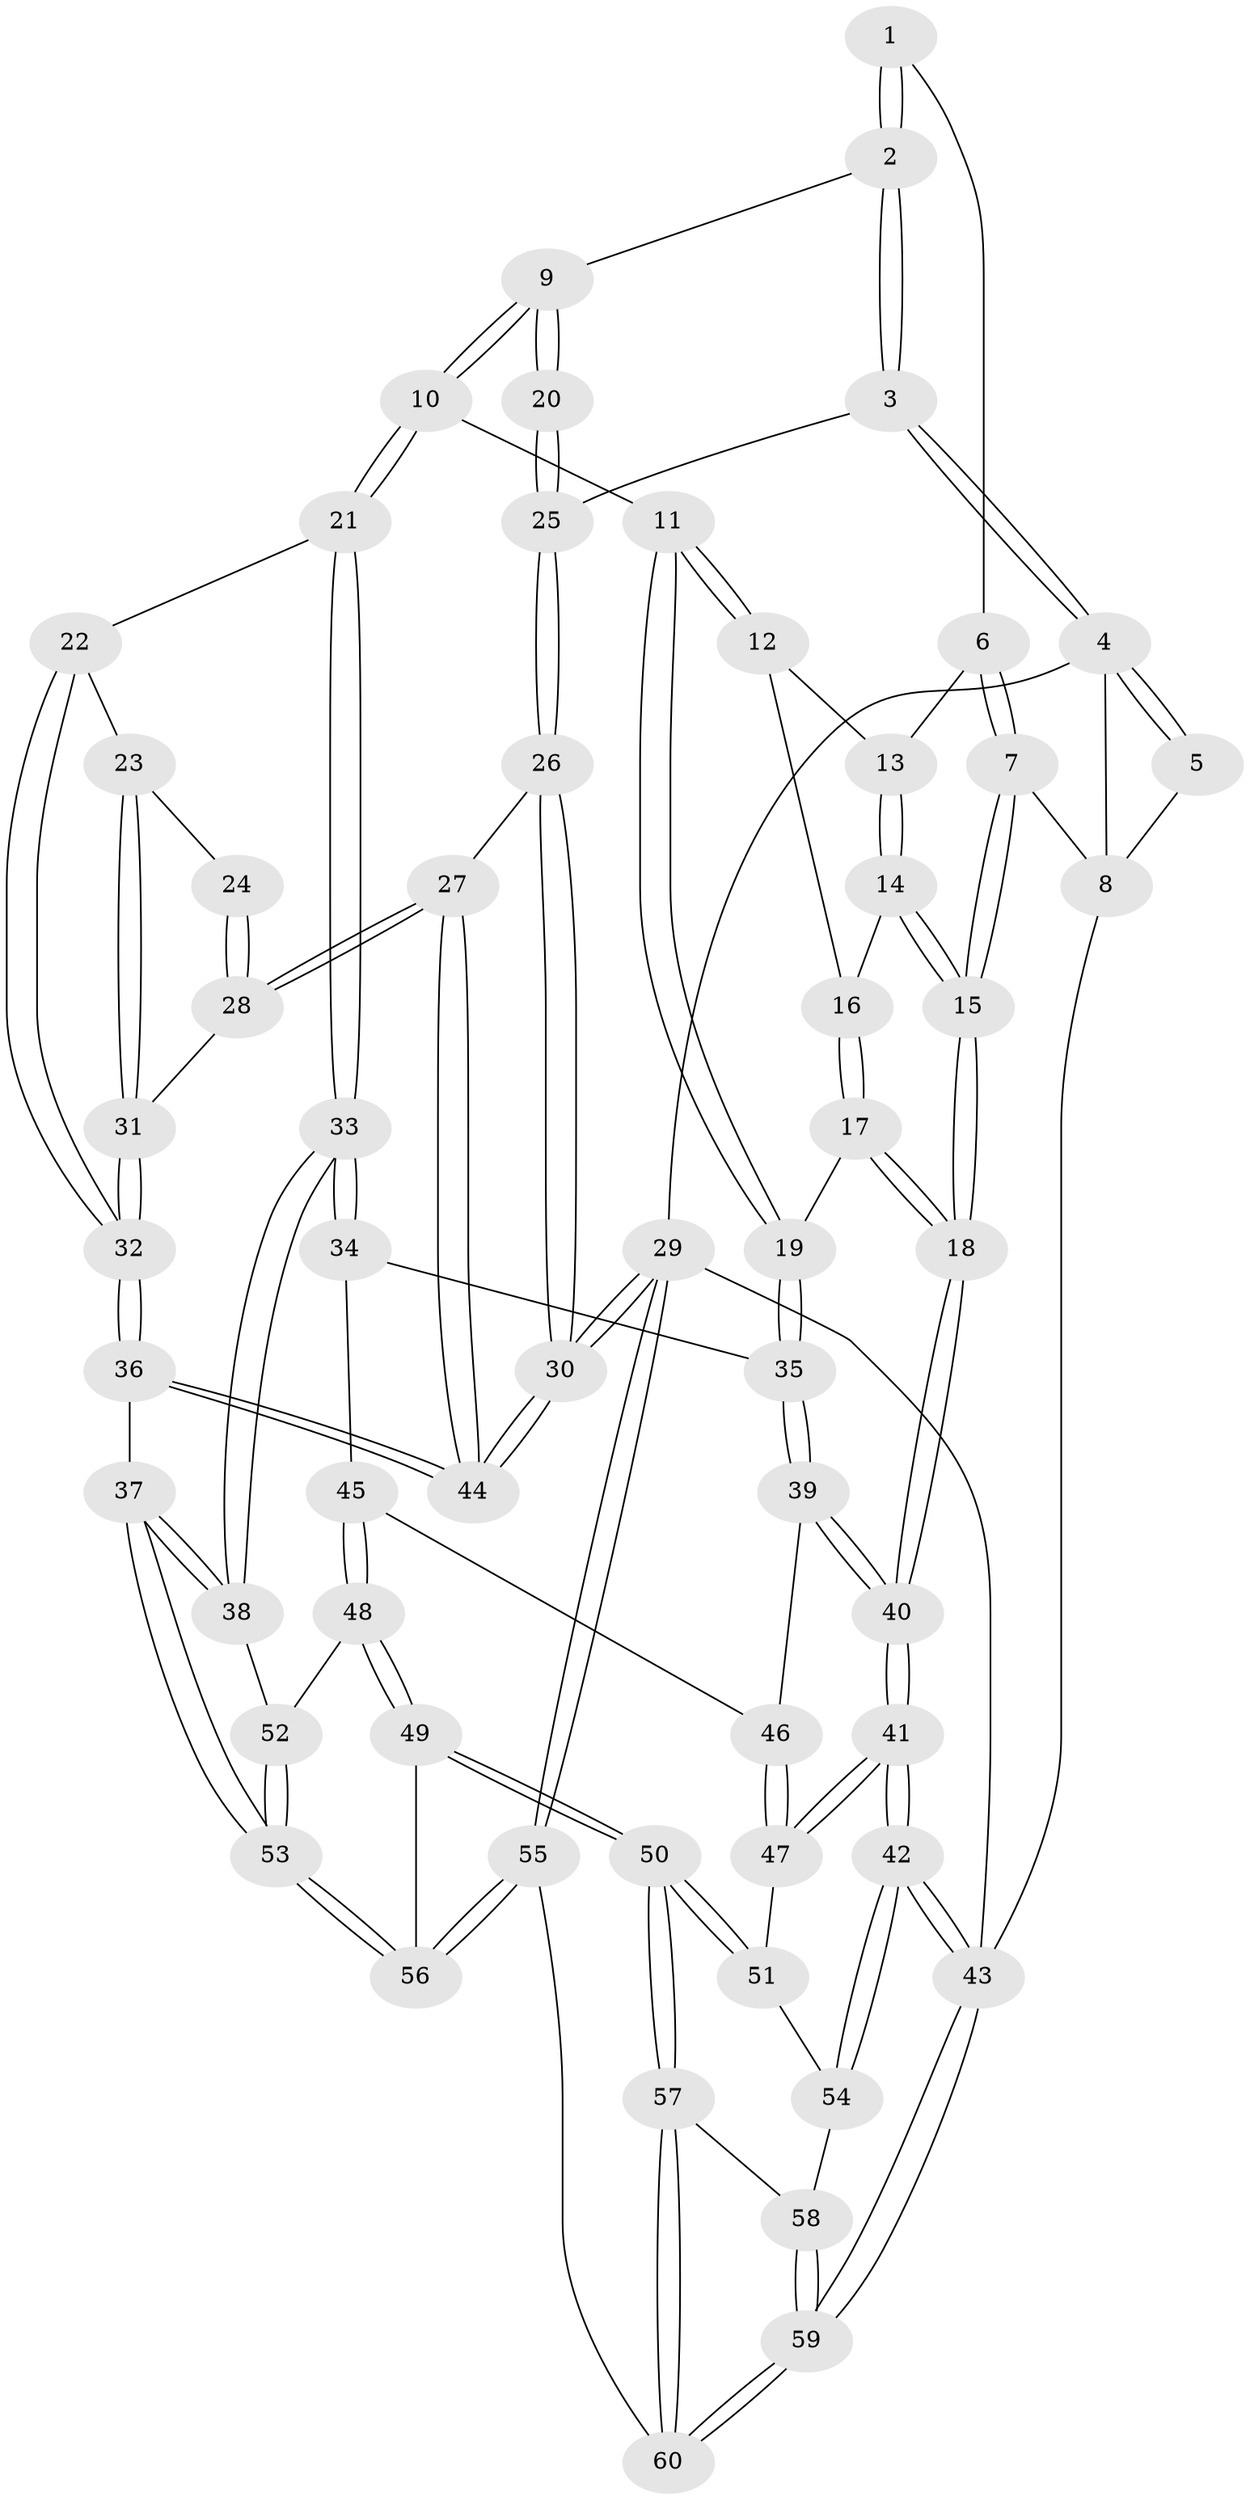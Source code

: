 // coarse degree distribution, {3: 0.21212121212121213, 5: 0.3333333333333333, 4: 0.30303030303030304, 6: 0.15151515151515152}
// Generated by graph-tools (version 1.1) at 2025/24/03/03/25 07:24:32]
// undirected, 60 vertices, 147 edges
graph export_dot {
graph [start="1"]
  node [color=gray90,style=filled];
  1 [pos="+0.3621039568707553+0"];
  2 [pos="+0.43398740200883+0.08578840976342895"];
  3 [pos="+1+0"];
  4 [pos="+1+0"];
  5 [pos="+0.352332230020807+0"];
  6 [pos="+0.17751519084241155+0.24594760944929833"];
  7 [pos="+0+0.19787145919604038"];
  8 [pos="+0+0"];
  9 [pos="+0.5114501179015856+0.26320815026831706"];
  10 [pos="+0.48702879423192896+0.34400324374881536"];
  11 [pos="+0.45164399390802507+0.3593313968020523"];
  12 [pos="+0.19118764228410093+0.2890206592658017"];
  13 [pos="+0.18622617407849973+0.2800268446673536"];
  14 [pos="+0.04601372665811379+0.3387309797073411"];
  15 [pos="+0+0.28775449133827813"];
  16 [pos="+0.16438458937228254+0.3755665227255325"];
  17 [pos="+0.22579373654792959+0.46357530996689333"];
  18 [pos="+0+0.4997120621613344"];
  19 [pos="+0.26379936028816553+0.4827395874093924"];
  20 [pos="+0.867877498708949+0.21699043129633797"];
  21 [pos="+0.5185896094013079+0.4108749596449606"];
  22 [pos="+0.6717744983696059+0.48891373164976104"];
  23 [pos="+0.7579503716640753+0.4997144438659735"];
  24 [pos="+0.8662494019263883+0.2259240244150886"];
  25 [pos="+1+0"];
  26 [pos="+1+0.5302792116234993"];
  27 [pos="+0.88669695519891+0.5706647692843743"];
  28 [pos="+0.8801917468746757+0.5682788256835469"];
  29 [pos="+1+1"];
  30 [pos="+1+1"];
  31 [pos="+0.8383255292316222+0.5679678386351912"];
  32 [pos="+0.699955142485442+0.7109762981301943"];
  33 [pos="+0.5119890471768065+0.6569027269506169"];
  34 [pos="+0.34415047722087716+0.663683065506727"];
  35 [pos="+0.2551051865313065+0.5275729831119669"];
  36 [pos="+0.6604743253070158+0.7832261481823435"];
  37 [pos="+0.641011988436369+0.780779091468747"];
  38 [pos="+0.5222203595075878+0.6746045069665992"];
  39 [pos="+0.13319124080127112+0.6541574459456211"];
  40 [pos="+0+0.5508811734752397"];
  41 [pos="+0+0.7904696463711122"];
  42 [pos="+0+0.7999387229519976"];
  43 [pos="+0+1"];
  44 [pos="+0.9135320788796274+0.9890918828241066"];
  45 [pos="+0.3045330030048522+0.727996622645028"];
  46 [pos="+0.14026865787587764+0.6704396403537914"];
  47 [pos="+0.14076188368478168+0.7801475214742707"];
  48 [pos="+0.30954542592889117+0.8511581582795072"];
  49 [pos="+0.30146570276841494+0.8738407821987376"];
  50 [pos="+0.269511719978235+0.8956699876059243"];
  51 [pos="+0.16786618667006978+0.8488327477624983"];
  52 [pos="+0.4084199602856385+0.7860318186603109"];
  53 [pos="+0.5282612142394674+0.8878327978226548"];
  54 [pos="+0.061185588412457144+0.9025077988290179"];
  55 [pos="+0.527374533839606+1"];
  56 [pos="+0.49095288836501894+0.9300424032376933"];
  57 [pos="+0.24170302118721626+1"];
  58 [pos="+0.06398830766144724+0.9235725549687799"];
  59 [pos="+0+1"];
  60 [pos="+0.2426438393465697+1"];
  1 -- 2;
  1 -- 2;
  1 -- 6;
  2 -- 3;
  2 -- 3;
  2 -- 9;
  3 -- 4;
  3 -- 4;
  3 -- 25;
  4 -- 5;
  4 -- 5;
  4 -- 29;
  4 -- 8;
  5 -- 8;
  6 -- 7;
  6 -- 7;
  6 -- 13;
  7 -- 8;
  7 -- 15;
  7 -- 15;
  8 -- 43;
  9 -- 10;
  9 -- 10;
  9 -- 20;
  9 -- 20;
  10 -- 11;
  10 -- 21;
  10 -- 21;
  11 -- 12;
  11 -- 12;
  11 -- 19;
  11 -- 19;
  12 -- 13;
  12 -- 16;
  13 -- 14;
  13 -- 14;
  14 -- 15;
  14 -- 15;
  14 -- 16;
  15 -- 18;
  15 -- 18;
  16 -- 17;
  16 -- 17;
  17 -- 18;
  17 -- 18;
  17 -- 19;
  18 -- 40;
  18 -- 40;
  19 -- 35;
  19 -- 35;
  20 -- 25;
  20 -- 25;
  21 -- 22;
  21 -- 33;
  21 -- 33;
  22 -- 23;
  22 -- 32;
  22 -- 32;
  23 -- 24;
  23 -- 31;
  23 -- 31;
  24 -- 28;
  24 -- 28;
  25 -- 26;
  25 -- 26;
  26 -- 27;
  26 -- 30;
  26 -- 30;
  27 -- 28;
  27 -- 28;
  27 -- 44;
  27 -- 44;
  28 -- 31;
  29 -- 30;
  29 -- 30;
  29 -- 55;
  29 -- 55;
  29 -- 43;
  30 -- 44;
  30 -- 44;
  31 -- 32;
  31 -- 32;
  32 -- 36;
  32 -- 36;
  33 -- 34;
  33 -- 34;
  33 -- 38;
  33 -- 38;
  34 -- 35;
  34 -- 45;
  35 -- 39;
  35 -- 39;
  36 -- 37;
  36 -- 44;
  36 -- 44;
  37 -- 38;
  37 -- 38;
  37 -- 53;
  37 -- 53;
  38 -- 52;
  39 -- 40;
  39 -- 40;
  39 -- 46;
  40 -- 41;
  40 -- 41;
  41 -- 42;
  41 -- 42;
  41 -- 47;
  41 -- 47;
  42 -- 43;
  42 -- 43;
  42 -- 54;
  42 -- 54;
  43 -- 59;
  43 -- 59;
  45 -- 46;
  45 -- 48;
  45 -- 48;
  46 -- 47;
  46 -- 47;
  47 -- 51;
  48 -- 49;
  48 -- 49;
  48 -- 52;
  49 -- 50;
  49 -- 50;
  49 -- 56;
  50 -- 51;
  50 -- 51;
  50 -- 57;
  50 -- 57;
  51 -- 54;
  52 -- 53;
  52 -- 53;
  53 -- 56;
  53 -- 56;
  54 -- 58;
  55 -- 56;
  55 -- 56;
  55 -- 60;
  57 -- 58;
  57 -- 60;
  57 -- 60;
  58 -- 59;
  58 -- 59;
  59 -- 60;
  59 -- 60;
}
